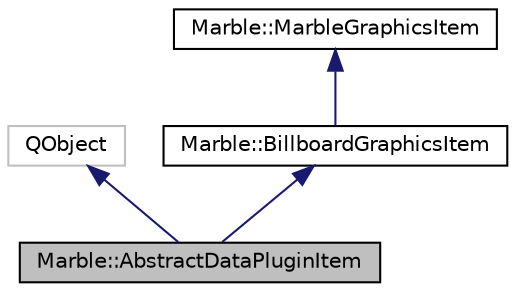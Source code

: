 digraph "Marble::AbstractDataPluginItem"
{
  edge [fontname="Helvetica",fontsize="10",labelfontname="Helvetica",labelfontsize="10"];
  node [fontname="Helvetica",fontsize="10",shape=record];
  Node1 [label="Marble::AbstractDataPluginItem",height=0.2,width=0.4,color="black", fillcolor="grey75", style="filled" fontcolor="black"];
  Node2 -> Node1 [dir="back",color="midnightblue",fontsize="10",style="solid",fontname="Helvetica"];
  Node2 [label="QObject",height=0.2,width=0.4,color="grey75", fillcolor="white", style="filled"];
  Node3 -> Node1 [dir="back",color="midnightblue",fontsize="10",style="solid",fontname="Helvetica"];
  Node3 [label="Marble::BillboardGraphicsItem",height=0.2,width=0.4,color="black", fillcolor="white", style="filled",URL="$class_marble_1_1_billboard_graphics_item.html",tooltip="Base class for all 2D labels (a.k.a. billboards) in 3D space. "];
  Node4 -> Node3 [dir="back",color="midnightblue",fontsize="10",style="solid",fontname="Helvetica"];
  Node4 [label="Marble::MarbleGraphicsItem",height=0.2,width=0.4,color="black", fillcolor="white", style="filled",URL="$class_marble_1_1_marble_graphics_item.html"];
}

